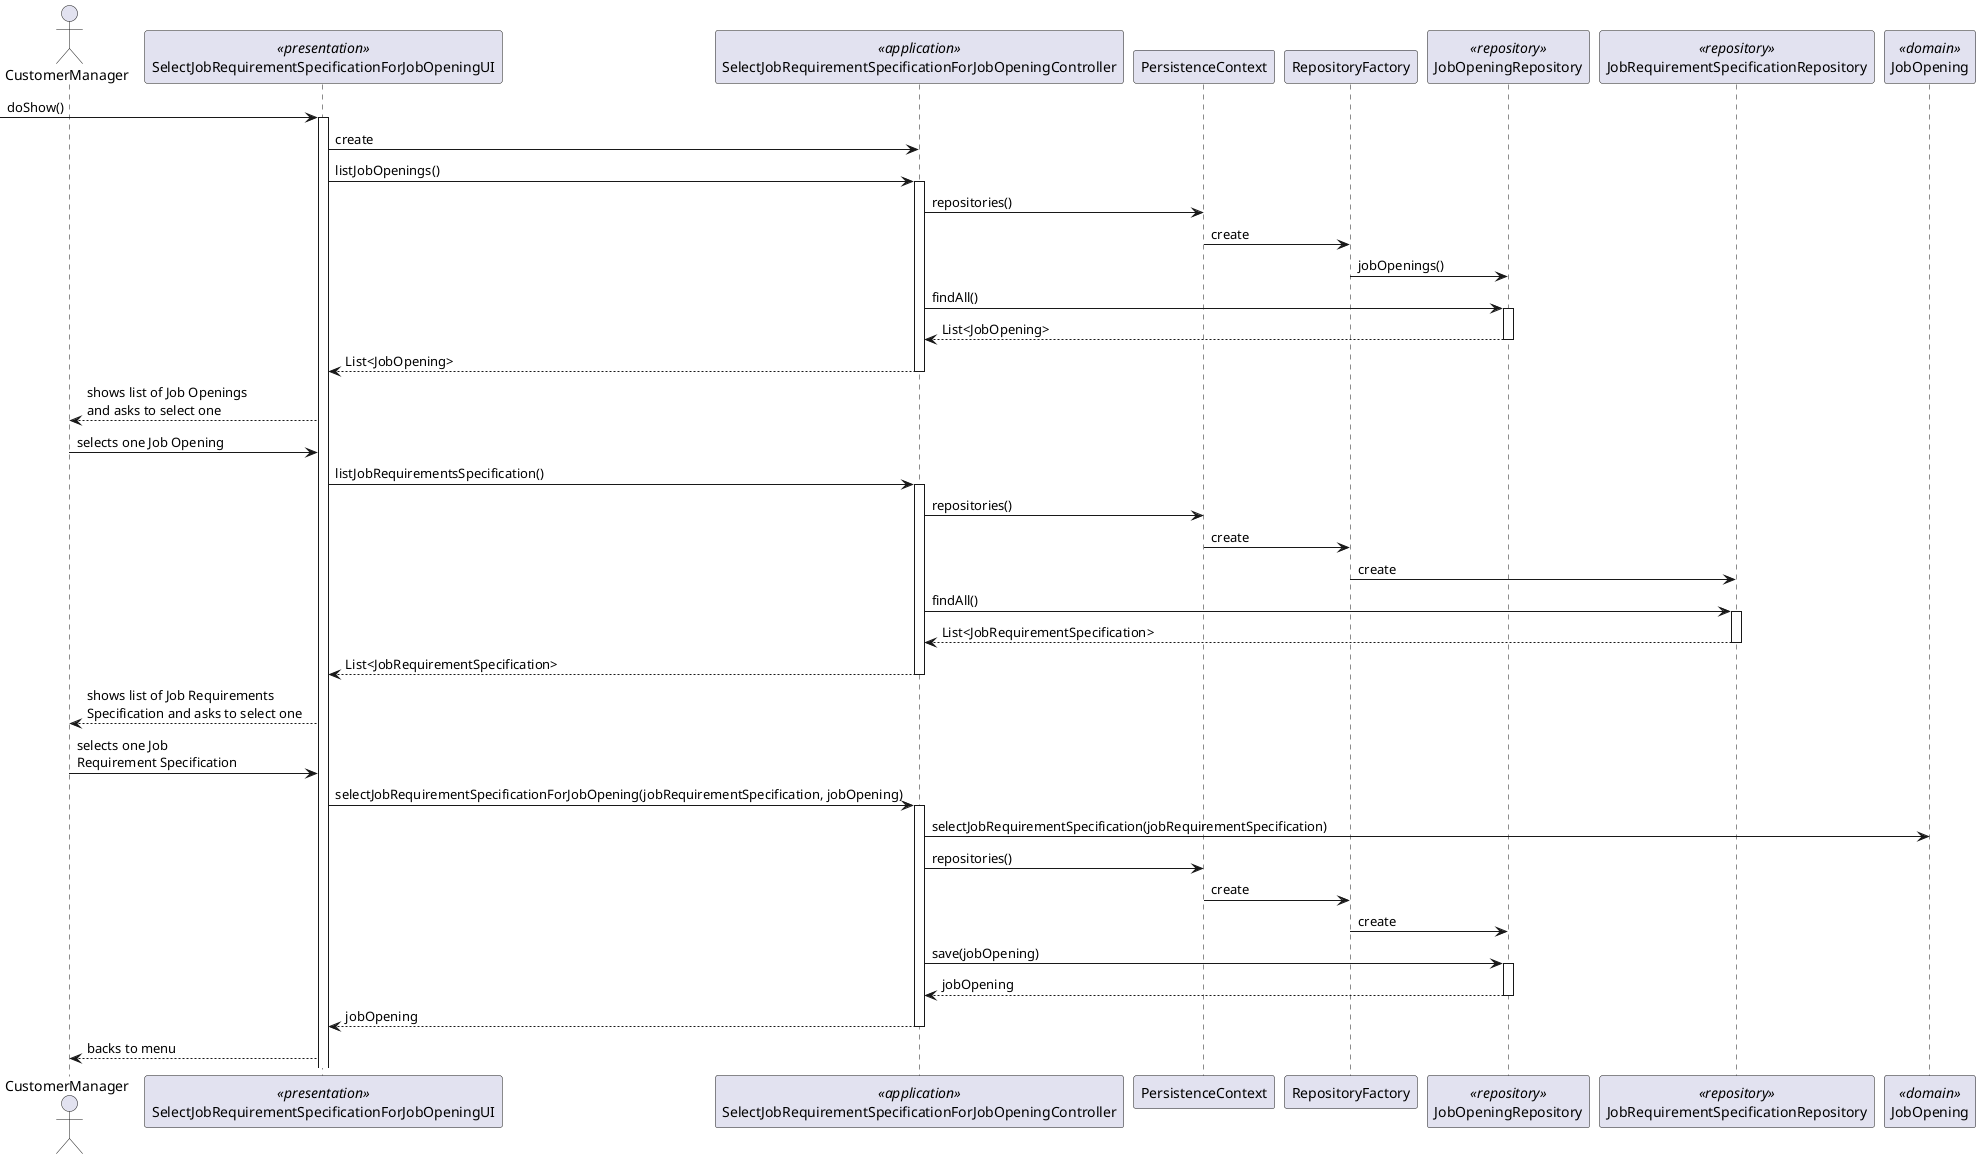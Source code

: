 @startuml
'https://plantuml.com/sequence-diagram


actor CustomerManager

participant SelectJobRequirementSpecificationForJobOpeningUI <<presentation>>
participant SelectJobRequirementSpecificationForJobOpeningController <<application>>
participant PersistenceContext
participant RepositoryFactory
participant JobOpeningRepository <<repository>>
participant JobRequirementSpecificationRepository <<repository>>
participant JobOpening <<domain>>

-> SelectJobRequirementSpecificationForJobOpeningUI: doShow()
activate SelectJobRequirementSpecificationForJobOpeningUI
SelectJobRequirementSpecificationForJobOpeningUI -> SelectJobRequirementSpecificationForJobOpeningController : create
SelectJobRequirementSpecificationForJobOpeningUI -> SelectJobRequirementSpecificationForJobOpeningController : listJobOpenings()
activate SelectJobRequirementSpecificationForJobOpeningController
SelectJobRequirementSpecificationForJobOpeningController -> PersistenceContext : repositories()
PersistenceContext -> RepositoryFactory : create
RepositoryFactory -> JobOpeningRepository : jobOpenings()
SelectJobRequirementSpecificationForJobOpeningController -> JobOpeningRepository : findAll()
activate JobOpeningRepository
JobOpeningRepository --> SelectJobRequirementSpecificationForJobOpeningController : List<JobOpening>
deactivate JobOpeningRepository
SelectJobRequirementSpecificationForJobOpeningController --> SelectJobRequirementSpecificationForJobOpeningUI : List<JobOpening>
deactivate SelectJobRequirementSpecificationForJobOpeningController

SelectJobRequirementSpecificationForJobOpeningUI --> CustomerManager : shows list of Job Openings\nand asks to select one
CustomerManager -> SelectJobRequirementSpecificationForJobOpeningUI : selects one Job Opening

SelectJobRequirementSpecificationForJobOpeningUI -> SelectJobRequirementSpecificationForJobOpeningController : listJobRequirementsSpecification()
activate SelectJobRequirementSpecificationForJobOpeningController
SelectJobRequirementSpecificationForJobOpeningController -> PersistenceContext : repositories()
PersistenceContext -> RepositoryFactory : create
RepositoryFactory -> JobRequirementSpecificationRepository : create
SelectJobRequirementSpecificationForJobOpeningController -> JobRequirementSpecificationRepository : findAll()
activate JobRequirementSpecificationRepository
JobRequirementSpecificationRepository --> SelectJobRequirementSpecificationForJobOpeningController : List<JobRequirementSpecification>
deactivate JobRequirementSpecificationRepository
SelectJobRequirementSpecificationForJobOpeningController --> SelectJobRequirementSpecificationForJobOpeningUI : List<JobRequirementSpecification>
deactivate SelectJobRequirementSpecificationForJobOpeningController

SelectJobRequirementSpecificationForJobOpeningUI --> CustomerManager : shows list of Job Requirements\nSpecification and asks to select one
CustomerManager -> SelectJobRequirementSpecificationForJobOpeningUI : selects one Job \nRequirement Specification

SelectJobRequirementSpecificationForJobOpeningUI -> SelectJobRequirementSpecificationForJobOpeningController : selectJobRequirementSpecificationForJobOpening(jobRequirementSpecification, jobOpening)
activate SelectJobRequirementSpecificationForJobOpeningController
SelectJobRequirementSpecificationForJobOpeningController -> JobOpening : selectJobRequirementSpecification(jobRequirementSpecification)
SelectJobRequirementSpecificationForJobOpeningController -> PersistenceContext : repositories()
PersistenceContext -> RepositoryFactory : create
RepositoryFactory -> JobOpeningRepository : create
SelectJobRequirementSpecificationForJobOpeningController -> JobOpeningRepository : save(jobOpening)
activate JobOpeningRepository
JobOpeningRepository --> SelectJobRequirementSpecificationForJobOpeningController : jobOpening
deactivate JobOpeningRepository
SelectJobRequirementSpecificationForJobOpeningController --> SelectJobRequirementSpecificationForJobOpeningUI : jobOpening
deactivate SelectJobRequirementSpecificationForJobOpeningController

SelectJobRequirementSpecificationForJobOpeningUI --> CustomerManager : backs to menu



@enduml
